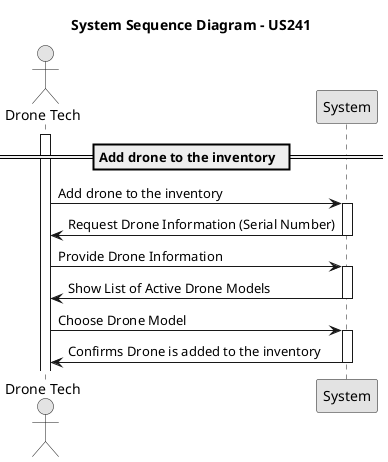 @startuml
skinparam monochrome true
skinparam packageStyle rectangle
skinparam shadowing false

actor "Drone Tech" as droneTech
participant "System" as system

title System Sequence Diagram - US241

== Add drone to the inventory  ==
activate droneTech

droneTech -> system : Add drone to the inventory
activate system

system -> droneTech : Request Drone Information (Serial Number)
deactivate system
droneTech -> system : Provide Drone Information

activate system

system -> droneTech : Show List of Active Drone Models

deactivate system
droneTech -> system : Choose Drone Model

activate system

system -> droneTech : Confirms Drone is added to the inventory
deactivate system



@enduml
